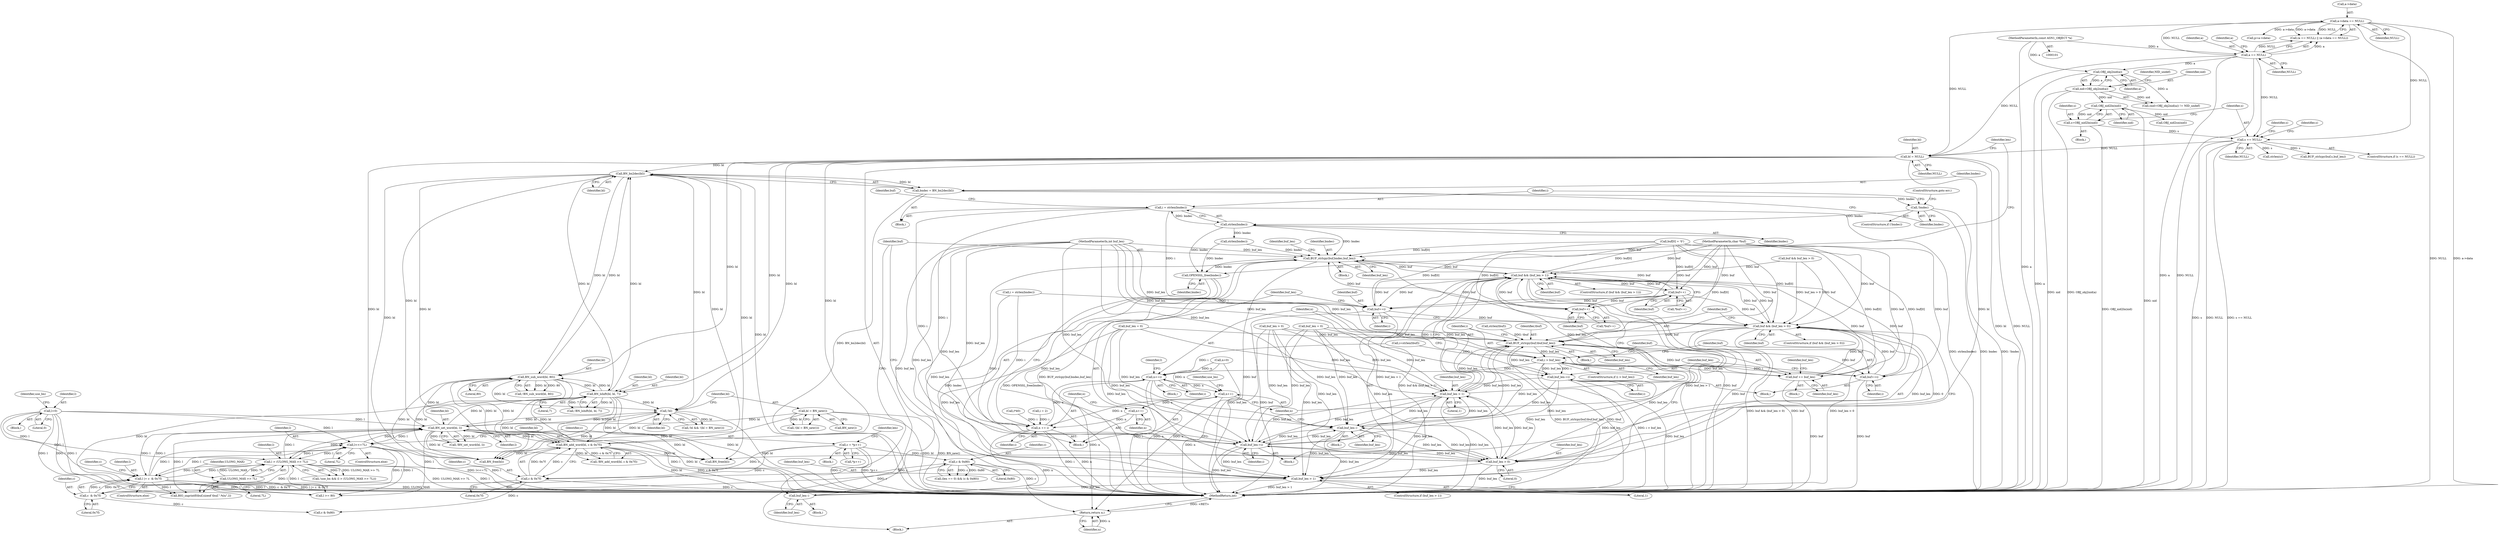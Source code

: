 digraph "0_openssl_0042fb5fd1c9d257d713b15a1f45da05cf5c1c87@API" {
"1000376" [label="(Call,i = strlen(bndec))"];
"1000378" [label="(Call,strlen(bndec))"];
"1000373" [label="(Call,!bndec)"];
"1000368" [label="(Call,bndec = BN_bn2dec(bl))"];
"1000370" [label="(Call,BN_bn2dec(bl))"];
"1000311" [label="(Call,BN_sub_word(bl, 80))"];
"1000283" [label="(Call,BN_lshift(bl, bl, 7))"];
"1000194" [label="(Call,bl = NULL)"];
"1000136" [label="(Call,a->data == NULL)"];
"1000133" [label="(Call,a == NULL)"];
"1000104" [label="(MethodParameterIn,const ASN1_OBJECT *a)"];
"1000159" [label="(Call,s == NULL)"];
"1000154" [label="(Call,s=OBJ_nid2ln(nid))"];
"1000156" [label="(Call,OBJ_nid2ln(nid))"];
"1000148" [label="(Call,nid=OBJ_obj2nid(a))"];
"1000150" [label="(Call,OBJ_obj2nid(a))"];
"1000271" [label="(Call,BN_set_word(bl, l))"];
"1000262" [label="(Call,!bl)"];
"1000232" [label="(Call,BN_add_word(bl, c & 0x7f))"];
"1000234" [label="(Call,c & 0x7f)"];
"1000211" [label="(Call,c = *p++)"];
"1000223" [label="(Call,c & 0x80)"];
"1000265" [label="(Call,bl = BN_new())"];
"1000289" [label="(Call,l<<=7L)"];
"1000254" [label="(Call,l > (ULONG_MAX >> 7L))"];
"1000239" [label="(Call,l |= c  & 0x7f)"];
"1000202" [label="(Call,l=0)"];
"1000241" [label="(Call,c  & 0x7f)"];
"1000256" [label="(Call,ULONG_MAX >> 7L)"];
"1000414" [label="(Call,buf+=i)"];
"1000343" [label="(Call,buf && (buf_len > 1))"];
"1000351" [label="(Call,buf++)"];
"1000396" [label="(Call,buf++)"];
"1000405" [label="(Call,BUF_strlcpy(buf,bndec,buf_len))"];
"1000425" [label="(Call,OPENSSL_free(bndec))"];
"1000440" [label="(Call,buf && (buf_len > 0))"];
"1000446" [label="(Call,BUF_strlcpy(buf,tbuf,buf_len))"];
"1000451" [label="(Call,i > buf_len)"];
"1000455" [label="(Call,buf += buf_len)"];
"1000463" [label="(Call,buf+=i)"];
"1000466" [label="(Call,buf_len-=i)"];
"1000345" [label="(Call,buf_len > 1)"];
"1000360" [label="(Call,buf_len--)"];
"1000390" [label="(Call,buf_len > 1)"];
"1000403" [label="(Call,buf_len--)"];
"1000417" [label="(Call,buf_len-=i)"];
"1000442" [label="(Call,buf_len > 0)"];
"1000469" [label="(Call,n+=i)"];
"1000362" [label="(Call,n++)"];
"1000420" [label="(Call,n++)"];
"1000422" [label="(Call,n += i)"];
"1000479" [label="(Return,return n;)"];
"1000379" [label="(Identifier,bndec)"];
"1000360" [label="(Call,buf_len--)"];
"1000339" [label="(Call,i*40)"];
"1000242" [label="(Identifier,c)"];
"1000311" [label="(Call,BN_sub_word(bl, 80))"];
"1000376" [label="(Call,i = strlen(bndec))"];
"1000417" [label="(Call,buf_len-=i)"];
"1000413" [label="(Block,)"];
"1000186" [label="(Call,p=a->data)"];
"1000285" [label="(Identifier,bl)"];
"1000265" [label="(Call,bl = BN_new())"];
"1000419" [label="(Identifier,i)"];
"1000422" [label="(Call,n += i)"];
"1000234" [label="(Call,c & 0x7f)"];
"1000150" [label="(Call,OBJ_obj2nid(a))"];
"1000258" [label="(Literal,7L)"];
"1000382" [label="(Call,i = strlen(bndec))"];
"1000416" [label="(Identifier,i)"];
"1000163" [label="(Identifier,s)"];
"1000271" [label="(Call,BN_set_word(bl, l))"];
"1000346" [label="(Identifier,buf_len)"];
"1000374" [label="(Identifier,bndec)"];
"1000134" [label="(Identifier,a)"];
"1000294" [label="(Block,)"];
"1000428" [label="(Block,)"];
"1000456" [label="(Identifier,buf)"];
"1000194" [label="(Call,bl = NULL)"];
"1000159" [label="(Call,s == NULL)"];
"1000403" [label="(Call,buf_len--)"];
"1000410" [label="(Identifier,buf_len)"];
"1000420" [label="(Call,n++)"];
"1000373" [label="(Call,!bndec)"];
"1000343" [label="(Call,buf && (buf_len > 1))"];
"1000255" [label="(Identifier,l)"];
"1000263" [label="(Identifier,bl)"];
"1000225" [label="(Literal,0x80)"];
"1000362" [label="(Call,n++)"];
"1000254" [label="(Call,l > (ULONG_MAX >> 7L))"];
"1000465" [label="(Identifier,i)"];
"1000158" [label="(ControlStructure,if (s == NULL))"];
"1000351" [label="(Call,buf++)"];
"1000442" [label="(Call,buf_len > 0)"];
"1000447" [label="(Identifier,buf)"];
"1000458" [label="(Call,buf_len = 0)"];
"1000213" [label="(Call,*p++)"];
"1000453" [label="(Identifier,buf_len)"];
"1000435" [label="(Call,i=strlen(tbuf))"];
"1000251" [label="(Call,!use_bn && (l > (ULONG_MAX >> 7L)))"];
"1000202" [label="(Call,l=0)"];
"1000133" [label="(Call,a == NULL)"];
"1000154" [label="(Call,s=OBJ_nid2ln(nid))"];
"1000201" [label="(Block,)"];
"1000121" [label="(Call,buf && buf_len > 0)"];
"1000407" [label="(Identifier,bndec)"];
"1000404" [label="(Identifier,buf_len)"];
"1000439" [label="(ControlStructure,if (buf && (buf_len > 0)))"];
"1000421" [label="(Identifier,n)"];
"1000347" [label="(Literal,1)"];
"1000256" [label="(Call,ULONG_MAX >> 7L)"];
"1000219" [label="(Call,(len == 0) && (c & 0x80))"];
"1000283" [label="(Call,BN_lshift(bl, bl, 7))"];
"1000418" [label="(Identifier,buf_len)"];
"1000286" [label="(Literal,7)"];
"1000470" [label="(Identifier,n)"];
"1000455" [label="(Call,buf += buf_len)"];
"1000240" [label="(Identifier,l)"];
"1000462" [label="(Block,)"];
"1000212" [label="(Identifier,c)"];
"1000440" [label="(Call,buf && (buf_len > 0))"];
"1000393" [label="(Block,)"];
"1000423" [label="(Identifier,n)"];
"1000352" [label="(Identifier,buf)"];
"1000284" [label="(Identifier,bl)"];
"1000445" [label="(Block,)"];
"1000206" [label="(Identifier,use_bn)"];
"1000164" [label="(Call,OBJ_nid2sn(nid))"];
"1000273" [label="(Identifier,l)"];
"1000147" [label="(Call,(nid=OBJ_obj2nid(a)) != NID_undef)"];
"1000261" [label="(Call,!bl && !(bl = BN_new()))"];
"1000388" [label="(Block,)"];
"1000451" [label="(Call,i > buf_len)"];
"1000457" [label="(Identifier,buf_len)"];
"1000415" [label="(Identifier,buf)"];
"1000312" [label="(Identifier,bl)"];
"1000480" [label="(Identifier,n)"];
"1000138" [label="(Identifier,a)"];
"1000196" [label="(Identifier,NULL)"];
"1000477" [label="(Call,BN_free(bl))"];
"1000157" [label="(Identifier,nid)"];
"1000223" [label="(Call,c & 0x80)"];
"1000109" [label="(Call,n=0)"];
"1000363" [label="(Identifier,n)"];
"1000450" [label="(ControlStructure,if (i > buf_len))"];
"1000211" [label="(Call,c = *p++)"];
"1000153" [label="(Block,)"];
"1000103" [label="(MethodParameterIn,int buf_len)"];
"1000377" [label="(Identifier,i)"];
"1000156" [label="(Call,OBJ_nid2ln(nid))"];
"1000291" [label="(Literal,7L)"];
"1000429" [label="(Call,BIO_snprintf(tbuf,sizeof tbuf,\".%lu\",l))"];
"1000371" [label="(Identifier,bl)"];
"1000484" [label="(Call,BN_free(bl))"];
"1000262" [label="(Call,!bl)"];
"1000368" [label="(Call,bndec = BN_bn2dec(bl))"];
"1000290" [label="(Identifier,l)"];
"1000270" [label="(Call,!BN_set_word(bl, l))"];
"1000123" [label="(Call,buf_len > 0)"];
"1000489" [label="(MethodReturn,int)"];
"1000469" [label="(Call,n+=i)"];
"1000414" [label="(Call,buf+=i)"];
"1000344" [label="(Identifier,buf)"];
"1000241" [label="(Call,c  & 0x7f)"];
"1000140" [label="(Identifier,NULL)"];
"1000232" [label="(Call,BN_add_word(bl, c & 0x7f))"];
"1000209" [label="(Block,)"];
"1000372" [label="(ControlStructure,if (!bndec))"];
"1000235" [label="(Identifier,c)"];
"1000161" [label="(Identifier,NULL)"];
"1000257" [label="(Identifier,ULONG_MAX)"];
"1000236" [label="(Literal,0x7f)"];
"1000350" [label="(Call,*buf++)"];
"1000137" [label="(Call,a->data)"];
"1000303" [label="(Call,i = 2)"];
"1000342" [label="(ControlStructure,if (buf && (buf_len > 1)))"];
"1000282" [label="(Call,!BN_lshift(bl, bl, 7))"];
"1000199" [label="(Identifier,len)"];
"1000155" [label="(Identifier,s)"];
"1000408" [label="(Identifier,buf_len)"];
"1000247" [label="(Identifier,c)"];
"1000204" [label="(Literal,0)"];
"1000425" [label="(Call,OPENSSL_free(bndec))"];
"1000136" [label="(Call,a->data == NULL)"];
"1000177" [label="(Call,strlen(s))"];
"1000381" [label="(Identifier,buf)"];
"1000167" [label="(Identifier,s)"];
"1000448" [label="(Identifier,tbuf)"];
"1000473" [label="(Identifier,l)"];
"1000395" [label="(Call,*buf++)"];
"1000406" [label="(Identifier,buf)"];
"1000195" [label="(Identifier,bl)"];
"1000459" [label="(Identifier,buf_len)"];
"1000463" [label="(Call,buf+=i)"];
"1000452" [label="(Identifier,i)"];
"1000106" [label="(Block,)"];
"1000267" [label="(Call,BN_new())"];
"1000437" [label="(Call,strlen(tbuf))"];
"1000466" [label="(Call,buf_len-=i)"];
"1000171" [label="(Call,BUF_strlcpy(buf,s,buf_len))"];
"1000238" [label="(ControlStructure,else)"];
"1000397" [label="(Identifier,buf)"];
"1000365" [label="(Identifier,use_bn)"];
"1000149" [label="(Identifier,nid)"];
"1000246" [label="(Call,c & 0x80)"];
"1000151" [label="(Identifier,a)"];
"1000272" [label="(Identifier,bl)"];
"1000239" [label="(Call,l |= c  & 0x7f)"];
"1000264" [label="(Call,!(bl = BN_new()))"];
"1000479" [label="(Return,return n;)"];
"1000366" [label="(Block,)"];
"1000313" [label="(Literal,80)"];
"1000160" [label="(Identifier,s)"];
"1000361" [label="(Identifier,buf_len)"];
"1000369" [label="(Identifier,bndec)"];
"1000266" [label="(Identifier,bl)"];
"1000389" [label="(ControlStructure,if (buf_len > 1))"];
"1000446" [label="(Call,BUF_strlcpy(buf,tbuf,buf_len))"];
"1000203" [label="(Identifier,l)"];
"1000345" [label="(Call,buf_len > 1)"];
"1000348" [label="(Block,)"];
"1000224" [label="(Identifier,c)"];
"1000233" [label="(Identifier,bl)"];
"1000444" [label="(Literal,0)"];
"1000467" [label="(Identifier,buf_len)"];
"1000288" [label="(ControlStructure,else)"];
"1000152" [label="(Identifier,NID_undef)"];
"1000126" [label="(Call,buf[0] = '\0')"];
"1000299" [label="(Call,l >= 80)"];
"1000243" [label="(Literal,0x7f)"];
"1000391" [label="(Identifier,buf_len)"];
"1000424" [label="(Identifier,i)"];
"1000148" [label="(Call,nid=OBJ_obj2nid(a))"];
"1000378" [label="(Call,strlen(bndec))"];
"1000132" [label="(Call,(a == NULL) || (a->data == NULL))"];
"1000135" [label="(Identifier,NULL)"];
"1000384" [label="(Call,strlen(bndec))"];
"1000405" [label="(Call,BUF_strlcpy(buf,bndec,buf_len))"];
"1000289" [label="(Call,l<<=7L)"];
"1000396" [label="(Call,buf++)"];
"1000449" [label="(Identifier,buf_len)"];
"1000390" [label="(Call,buf_len > 1)"];
"1000454" [label="(Block,)"];
"1000375" [label="(ControlStructure,goto err;)"];
"1000441" [label="(Identifier,buf)"];
"1000468" [label="(Identifier,i)"];
"1000426" [label="(Identifier,bndec)"];
"1000231" [label="(Call,!BN_add_word(bl, c & 0x7f))"];
"1000464" [label="(Identifier,buf)"];
"1000471" [label="(Identifier,i)"];
"1000310" [label="(Call,!BN_sub_word(bl, 80))"];
"1000104" [label="(MethodParameterIn,const ASN1_OBJECT *a)"];
"1000443" [label="(Identifier,buf_len)"];
"1000409" [label="(Call,buf_len = 0)"];
"1000102" [label="(MethodParameterIn,char *buf)"];
"1000392" [label="(Literal,1)"];
"1000217" [label="(Identifier,len)"];
"1000370" [label="(Call,BN_bn2dec(bl))"];
"1000376" -> "1000366"  [label="AST: "];
"1000376" -> "1000378"  [label="CFG: "];
"1000377" -> "1000376"  [label="AST: "];
"1000378" -> "1000376"  [label="AST: "];
"1000381" -> "1000376"  [label="CFG: "];
"1000376" -> "1000489"  [label="DDG: strlen(bndec)"];
"1000378" -> "1000376"  [label="DDG: bndec"];
"1000376" -> "1000414"  [label="DDG: i"];
"1000376" -> "1000417"  [label="DDG: i"];
"1000376" -> "1000422"  [label="DDG: i"];
"1000378" -> "1000379"  [label="CFG: "];
"1000379" -> "1000378"  [label="AST: "];
"1000373" -> "1000378"  [label="DDG: bndec"];
"1000378" -> "1000384"  [label="DDG: bndec"];
"1000378" -> "1000405"  [label="DDG: bndec"];
"1000378" -> "1000425"  [label="DDG: bndec"];
"1000373" -> "1000372"  [label="AST: "];
"1000373" -> "1000374"  [label="CFG: "];
"1000374" -> "1000373"  [label="AST: "];
"1000375" -> "1000373"  [label="CFG: "];
"1000377" -> "1000373"  [label="CFG: "];
"1000373" -> "1000489"  [label="DDG: !bndec"];
"1000373" -> "1000489"  [label="DDG: bndec"];
"1000368" -> "1000373"  [label="DDG: bndec"];
"1000368" -> "1000366"  [label="AST: "];
"1000368" -> "1000370"  [label="CFG: "];
"1000369" -> "1000368"  [label="AST: "];
"1000370" -> "1000368"  [label="AST: "];
"1000374" -> "1000368"  [label="CFG: "];
"1000368" -> "1000489"  [label="DDG: BN_bn2dec(bl)"];
"1000370" -> "1000368"  [label="DDG: bl"];
"1000370" -> "1000371"  [label="CFG: "];
"1000371" -> "1000370"  [label="AST: "];
"1000370" -> "1000489"  [label="DDG: bl"];
"1000370" -> "1000232"  [label="DDG: bl"];
"1000370" -> "1000262"  [label="DDG: bl"];
"1000370" -> "1000283"  [label="DDG: bl"];
"1000370" -> "1000311"  [label="DDG: bl"];
"1000311" -> "1000370"  [label="DDG: bl"];
"1000283" -> "1000370"  [label="DDG: bl"];
"1000194" -> "1000370"  [label="DDG: bl"];
"1000271" -> "1000370"  [label="DDG: bl"];
"1000232" -> "1000370"  [label="DDG: bl"];
"1000370" -> "1000477"  [label="DDG: bl"];
"1000370" -> "1000484"  [label="DDG: bl"];
"1000311" -> "1000310"  [label="AST: "];
"1000311" -> "1000313"  [label="CFG: "];
"1000312" -> "1000311"  [label="AST: "];
"1000313" -> "1000311"  [label="AST: "];
"1000310" -> "1000311"  [label="CFG: "];
"1000311" -> "1000489"  [label="DDG: bl"];
"1000311" -> "1000232"  [label="DDG: bl"];
"1000311" -> "1000262"  [label="DDG: bl"];
"1000311" -> "1000283"  [label="DDG: bl"];
"1000311" -> "1000310"  [label="DDG: bl"];
"1000311" -> "1000310"  [label="DDG: 80"];
"1000283" -> "1000311"  [label="DDG: bl"];
"1000194" -> "1000311"  [label="DDG: bl"];
"1000271" -> "1000311"  [label="DDG: bl"];
"1000232" -> "1000311"  [label="DDG: bl"];
"1000311" -> "1000477"  [label="DDG: bl"];
"1000311" -> "1000484"  [label="DDG: bl"];
"1000283" -> "1000282"  [label="AST: "];
"1000283" -> "1000286"  [label="CFG: "];
"1000284" -> "1000283"  [label="AST: "];
"1000285" -> "1000283"  [label="AST: "];
"1000286" -> "1000283"  [label="AST: "];
"1000282" -> "1000283"  [label="CFG: "];
"1000283" -> "1000489"  [label="DDG: bl"];
"1000283" -> "1000232"  [label="DDG: bl"];
"1000283" -> "1000262"  [label="DDG: bl"];
"1000283" -> "1000282"  [label="DDG: bl"];
"1000283" -> "1000282"  [label="DDG: 7"];
"1000194" -> "1000283"  [label="DDG: bl"];
"1000271" -> "1000283"  [label="DDG: bl"];
"1000232" -> "1000283"  [label="DDG: bl"];
"1000283" -> "1000477"  [label="DDG: bl"];
"1000283" -> "1000484"  [label="DDG: bl"];
"1000194" -> "1000106"  [label="AST: "];
"1000194" -> "1000196"  [label="CFG: "];
"1000195" -> "1000194"  [label="AST: "];
"1000196" -> "1000194"  [label="AST: "];
"1000199" -> "1000194"  [label="CFG: "];
"1000194" -> "1000489"  [label="DDG: bl"];
"1000194" -> "1000489"  [label="DDG: NULL"];
"1000136" -> "1000194"  [label="DDG: NULL"];
"1000133" -> "1000194"  [label="DDG: NULL"];
"1000159" -> "1000194"  [label="DDG: NULL"];
"1000194" -> "1000232"  [label="DDG: bl"];
"1000194" -> "1000262"  [label="DDG: bl"];
"1000194" -> "1000477"  [label="DDG: bl"];
"1000194" -> "1000484"  [label="DDG: bl"];
"1000136" -> "1000132"  [label="AST: "];
"1000136" -> "1000140"  [label="CFG: "];
"1000137" -> "1000136"  [label="AST: "];
"1000140" -> "1000136"  [label="AST: "];
"1000132" -> "1000136"  [label="CFG: "];
"1000136" -> "1000489"  [label="DDG: NULL"];
"1000136" -> "1000489"  [label="DDG: a->data"];
"1000136" -> "1000132"  [label="DDG: a->data"];
"1000136" -> "1000132"  [label="DDG: NULL"];
"1000133" -> "1000136"  [label="DDG: NULL"];
"1000136" -> "1000159"  [label="DDG: NULL"];
"1000136" -> "1000186"  [label="DDG: a->data"];
"1000133" -> "1000132"  [label="AST: "];
"1000133" -> "1000135"  [label="CFG: "];
"1000134" -> "1000133"  [label="AST: "];
"1000135" -> "1000133"  [label="AST: "];
"1000138" -> "1000133"  [label="CFG: "];
"1000132" -> "1000133"  [label="CFG: "];
"1000133" -> "1000489"  [label="DDG: a"];
"1000133" -> "1000489"  [label="DDG: NULL"];
"1000133" -> "1000132"  [label="DDG: a"];
"1000133" -> "1000132"  [label="DDG: NULL"];
"1000104" -> "1000133"  [label="DDG: a"];
"1000133" -> "1000150"  [label="DDG: a"];
"1000133" -> "1000159"  [label="DDG: NULL"];
"1000104" -> "1000101"  [label="AST: "];
"1000104" -> "1000489"  [label="DDG: a"];
"1000104" -> "1000150"  [label="DDG: a"];
"1000159" -> "1000158"  [label="AST: "];
"1000159" -> "1000161"  [label="CFG: "];
"1000160" -> "1000159"  [label="AST: "];
"1000161" -> "1000159"  [label="AST: "];
"1000163" -> "1000159"  [label="CFG: "];
"1000167" -> "1000159"  [label="CFG: "];
"1000159" -> "1000489"  [label="DDG: s == NULL"];
"1000159" -> "1000489"  [label="DDG: s"];
"1000159" -> "1000489"  [label="DDG: NULL"];
"1000154" -> "1000159"  [label="DDG: s"];
"1000159" -> "1000171"  [label="DDG: s"];
"1000159" -> "1000177"  [label="DDG: s"];
"1000154" -> "1000153"  [label="AST: "];
"1000154" -> "1000156"  [label="CFG: "];
"1000155" -> "1000154"  [label="AST: "];
"1000156" -> "1000154"  [label="AST: "];
"1000160" -> "1000154"  [label="CFG: "];
"1000154" -> "1000489"  [label="DDG: OBJ_nid2ln(nid)"];
"1000156" -> "1000154"  [label="DDG: nid"];
"1000156" -> "1000157"  [label="CFG: "];
"1000157" -> "1000156"  [label="AST: "];
"1000156" -> "1000489"  [label="DDG: nid"];
"1000148" -> "1000156"  [label="DDG: nid"];
"1000156" -> "1000164"  [label="DDG: nid"];
"1000148" -> "1000147"  [label="AST: "];
"1000148" -> "1000150"  [label="CFG: "];
"1000149" -> "1000148"  [label="AST: "];
"1000150" -> "1000148"  [label="AST: "];
"1000152" -> "1000148"  [label="CFG: "];
"1000148" -> "1000489"  [label="DDG: nid"];
"1000148" -> "1000489"  [label="DDG: OBJ_obj2nid(a)"];
"1000148" -> "1000147"  [label="DDG: nid"];
"1000150" -> "1000148"  [label="DDG: a"];
"1000150" -> "1000151"  [label="CFG: "];
"1000151" -> "1000150"  [label="AST: "];
"1000150" -> "1000489"  [label="DDG: a"];
"1000150" -> "1000147"  [label="DDG: a"];
"1000271" -> "1000270"  [label="AST: "];
"1000271" -> "1000273"  [label="CFG: "];
"1000272" -> "1000271"  [label="AST: "];
"1000273" -> "1000271"  [label="AST: "];
"1000270" -> "1000271"  [label="CFG: "];
"1000271" -> "1000489"  [label="DDG: l"];
"1000271" -> "1000489"  [label="DDG: bl"];
"1000271" -> "1000232"  [label="DDG: bl"];
"1000271" -> "1000239"  [label="DDG: l"];
"1000271" -> "1000254"  [label="DDG: l"];
"1000271" -> "1000262"  [label="DDG: bl"];
"1000271" -> "1000270"  [label="DDG: bl"];
"1000271" -> "1000270"  [label="DDG: l"];
"1000262" -> "1000271"  [label="DDG: bl"];
"1000265" -> "1000271"  [label="DDG: bl"];
"1000289" -> "1000271"  [label="DDG: l"];
"1000254" -> "1000271"  [label="DDG: l"];
"1000239" -> "1000271"  [label="DDG: l"];
"1000202" -> "1000271"  [label="DDG: l"];
"1000271" -> "1000289"  [label="DDG: l"];
"1000271" -> "1000299"  [label="DDG: l"];
"1000271" -> "1000429"  [label="DDG: l"];
"1000271" -> "1000477"  [label="DDG: bl"];
"1000271" -> "1000484"  [label="DDG: bl"];
"1000262" -> "1000261"  [label="AST: "];
"1000262" -> "1000263"  [label="CFG: "];
"1000263" -> "1000262"  [label="AST: "];
"1000266" -> "1000262"  [label="CFG: "];
"1000261" -> "1000262"  [label="CFG: "];
"1000262" -> "1000489"  [label="DDG: bl"];
"1000262" -> "1000261"  [label="DDG: bl"];
"1000232" -> "1000262"  [label="DDG: bl"];
"1000262" -> "1000484"  [label="DDG: bl"];
"1000232" -> "1000231"  [label="AST: "];
"1000232" -> "1000234"  [label="CFG: "];
"1000233" -> "1000232"  [label="AST: "];
"1000234" -> "1000232"  [label="AST: "];
"1000231" -> "1000232"  [label="CFG: "];
"1000232" -> "1000489"  [label="DDG: bl"];
"1000232" -> "1000489"  [label="DDG: c & 0x7f"];
"1000232" -> "1000231"  [label="DDG: bl"];
"1000232" -> "1000231"  [label="DDG: c & 0x7f"];
"1000234" -> "1000232"  [label="DDG: c"];
"1000234" -> "1000232"  [label="DDG: 0x7f"];
"1000232" -> "1000477"  [label="DDG: bl"];
"1000232" -> "1000484"  [label="DDG: bl"];
"1000234" -> "1000236"  [label="CFG: "];
"1000235" -> "1000234"  [label="AST: "];
"1000236" -> "1000234"  [label="AST: "];
"1000234" -> "1000489"  [label="DDG: c"];
"1000211" -> "1000234"  [label="DDG: c"];
"1000223" -> "1000234"  [label="DDG: c"];
"1000234" -> "1000246"  [label="DDG: c"];
"1000211" -> "1000209"  [label="AST: "];
"1000211" -> "1000213"  [label="CFG: "];
"1000212" -> "1000211"  [label="AST: "];
"1000213" -> "1000211"  [label="AST: "];
"1000217" -> "1000211"  [label="CFG: "];
"1000211" -> "1000489"  [label="DDG: c"];
"1000211" -> "1000489"  [label="DDG: *p++"];
"1000211" -> "1000223"  [label="DDG: c"];
"1000211" -> "1000241"  [label="DDG: c"];
"1000223" -> "1000219"  [label="AST: "];
"1000223" -> "1000225"  [label="CFG: "];
"1000224" -> "1000223"  [label="AST: "];
"1000225" -> "1000223"  [label="AST: "];
"1000219" -> "1000223"  [label="CFG: "];
"1000223" -> "1000489"  [label="DDG: c"];
"1000223" -> "1000219"  [label="DDG: c"];
"1000223" -> "1000219"  [label="DDG: 0x80"];
"1000223" -> "1000241"  [label="DDG: c"];
"1000265" -> "1000264"  [label="AST: "];
"1000265" -> "1000267"  [label="CFG: "];
"1000266" -> "1000265"  [label="AST: "];
"1000267" -> "1000265"  [label="AST: "];
"1000264" -> "1000265"  [label="CFG: "];
"1000265" -> "1000489"  [label="DDG: BN_new()"];
"1000265" -> "1000489"  [label="DDG: bl"];
"1000265" -> "1000264"  [label="DDG: bl"];
"1000265" -> "1000484"  [label="DDG: bl"];
"1000289" -> "1000288"  [label="AST: "];
"1000289" -> "1000291"  [label="CFG: "];
"1000290" -> "1000289"  [label="AST: "];
"1000291" -> "1000289"  [label="AST: "];
"1000212" -> "1000289"  [label="CFG: "];
"1000289" -> "1000489"  [label="DDG: l"];
"1000289" -> "1000489"  [label="DDG: l<<=7L"];
"1000289" -> "1000239"  [label="DDG: l"];
"1000289" -> "1000254"  [label="DDG: l"];
"1000254" -> "1000289"  [label="DDG: l"];
"1000239" -> "1000289"  [label="DDG: l"];
"1000202" -> "1000289"  [label="DDG: l"];
"1000289" -> "1000299"  [label="DDG: l"];
"1000289" -> "1000429"  [label="DDG: l"];
"1000254" -> "1000251"  [label="AST: "];
"1000254" -> "1000256"  [label="CFG: "];
"1000255" -> "1000254"  [label="AST: "];
"1000256" -> "1000254"  [label="AST: "];
"1000251" -> "1000254"  [label="CFG: "];
"1000254" -> "1000489"  [label="DDG: l"];
"1000254" -> "1000489"  [label="DDG: ULONG_MAX >> 7L"];
"1000254" -> "1000239"  [label="DDG: l"];
"1000254" -> "1000251"  [label="DDG: l"];
"1000254" -> "1000251"  [label="DDG: ULONG_MAX >> 7L"];
"1000239" -> "1000254"  [label="DDG: l"];
"1000202" -> "1000254"  [label="DDG: l"];
"1000256" -> "1000254"  [label="DDG: ULONG_MAX"];
"1000256" -> "1000254"  [label="DDG: 7L"];
"1000254" -> "1000299"  [label="DDG: l"];
"1000254" -> "1000429"  [label="DDG: l"];
"1000239" -> "1000238"  [label="AST: "];
"1000239" -> "1000241"  [label="CFG: "];
"1000240" -> "1000239"  [label="AST: "];
"1000241" -> "1000239"  [label="AST: "];
"1000247" -> "1000239"  [label="CFG: "];
"1000239" -> "1000489"  [label="DDG: l |= c  & 0x7f"];
"1000239" -> "1000489"  [label="DDG: l"];
"1000239" -> "1000489"  [label="DDG: c  & 0x7f"];
"1000202" -> "1000239"  [label="DDG: l"];
"1000241" -> "1000239"  [label="DDG: c"];
"1000241" -> "1000239"  [label="DDG: 0x7f"];
"1000239" -> "1000299"  [label="DDG: l"];
"1000239" -> "1000429"  [label="DDG: l"];
"1000202" -> "1000201"  [label="AST: "];
"1000202" -> "1000204"  [label="CFG: "];
"1000203" -> "1000202"  [label="AST: "];
"1000204" -> "1000202"  [label="AST: "];
"1000206" -> "1000202"  [label="CFG: "];
"1000202" -> "1000489"  [label="DDG: l"];
"1000202" -> "1000299"  [label="DDG: l"];
"1000202" -> "1000429"  [label="DDG: l"];
"1000241" -> "1000243"  [label="CFG: "];
"1000242" -> "1000241"  [label="AST: "];
"1000243" -> "1000241"  [label="AST: "];
"1000241" -> "1000246"  [label="DDG: c"];
"1000256" -> "1000258"  [label="CFG: "];
"1000257" -> "1000256"  [label="AST: "];
"1000258" -> "1000256"  [label="AST: "];
"1000256" -> "1000489"  [label="DDG: ULONG_MAX"];
"1000414" -> "1000413"  [label="AST: "];
"1000414" -> "1000416"  [label="CFG: "];
"1000415" -> "1000414"  [label="AST: "];
"1000416" -> "1000414"  [label="AST: "];
"1000418" -> "1000414"  [label="CFG: "];
"1000414" -> "1000489"  [label="DDG: buf"];
"1000414" -> "1000343"  [label="DDG: buf"];
"1000382" -> "1000414"  [label="DDG: i"];
"1000343" -> "1000414"  [label="DDG: buf"];
"1000126" -> "1000414"  [label="DDG: buf[0]"];
"1000351" -> "1000414"  [label="DDG: buf"];
"1000102" -> "1000414"  [label="DDG: buf"];
"1000414" -> "1000440"  [label="DDG: buf"];
"1000343" -> "1000342"  [label="AST: "];
"1000343" -> "1000344"  [label="CFG: "];
"1000343" -> "1000345"  [label="CFG: "];
"1000344" -> "1000343"  [label="AST: "];
"1000345" -> "1000343"  [label="AST: "];
"1000352" -> "1000343"  [label="CFG: "];
"1000363" -> "1000343"  [label="CFG: "];
"1000343" -> "1000489"  [label="DDG: buf"];
"1000343" -> "1000489"  [label="DDG: buf && (buf_len > 1)"];
"1000343" -> "1000489"  [label="DDG: buf_len > 1"];
"1000126" -> "1000343"  [label="DDG: buf[0]"];
"1000455" -> "1000343"  [label="DDG: buf"];
"1000463" -> "1000343"  [label="DDG: buf"];
"1000121" -> "1000343"  [label="DDG: buf"];
"1000405" -> "1000343"  [label="DDG: buf"];
"1000440" -> "1000343"  [label="DDG: buf"];
"1000351" -> "1000343"  [label="DDG: buf"];
"1000102" -> "1000343"  [label="DDG: buf"];
"1000390" -> "1000343"  [label="DDG: buf_len > 1"];
"1000345" -> "1000343"  [label="DDG: buf_len"];
"1000345" -> "1000343"  [label="DDG: 1"];
"1000343" -> "1000351"  [label="DDG: buf"];
"1000343" -> "1000396"  [label="DDG: buf"];
"1000343" -> "1000405"  [label="DDG: buf"];
"1000343" -> "1000440"  [label="DDG: buf"];
"1000351" -> "1000350"  [label="AST: "];
"1000351" -> "1000352"  [label="CFG: "];
"1000352" -> "1000351"  [label="AST: "];
"1000350" -> "1000351"  [label="CFG: "];
"1000351" -> "1000489"  [label="DDG: buf"];
"1000126" -> "1000351"  [label="DDG: buf[0]"];
"1000102" -> "1000351"  [label="DDG: buf"];
"1000351" -> "1000396"  [label="DDG: buf"];
"1000351" -> "1000405"  [label="DDG: buf"];
"1000351" -> "1000440"  [label="DDG: buf"];
"1000396" -> "1000395"  [label="AST: "];
"1000396" -> "1000397"  [label="CFG: "];
"1000397" -> "1000396"  [label="AST: "];
"1000395" -> "1000396"  [label="CFG: "];
"1000126" -> "1000396"  [label="DDG: buf[0]"];
"1000102" -> "1000396"  [label="DDG: buf"];
"1000396" -> "1000405"  [label="DDG: buf"];
"1000405" -> "1000388"  [label="AST: "];
"1000405" -> "1000408"  [label="CFG: "];
"1000406" -> "1000405"  [label="AST: "];
"1000407" -> "1000405"  [label="AST: "];
"1000408" -> "1000405"  [label="AST: "];
"1000410" -> "1000405"  [label="CFG: "];
"1000405" -> "1000489"  [label="DDG: BUF_strlcpy(buf,bndec,buf_len)"];
"1000405" -> "1000489"  [label="DDG: buf"];
"1000126" -> "1000405"  [label="DDG: buf[0]"];
"1000102" -> "1000405"  [label="DDG: buf"];
"1000384" -> "1000405"  [label="DDG: bndec"];
"1000403" -> "1000405"  [label="DDG: buf_len"];
"1000390" -> "1000405"  [label="DDG: buf_len"];
"1000103" -> "1000405"  [label="DDG: buf_len"];
"1000405" -> "1000425"  [label="DDG: bndec"];
"1000405" -> "1000440"  [label="DDG: buf"];
"1000425" -> "1000294"  [label="AST: "];
"1000425" -> "1000426"  [label="CFG: "];
"1000426" -> "1000425"  [label="AST: "];
"1000199" -> "1000425"  [label="CFG: "];
"1000425" -> "1000489"  [label="DDG: bndec"];
"1000425" -> "1000489"  [label="DDG: OPENSSL_free(bndec)"];
"1000384" -> "1000425"  [label="DDG: bndec"];
"1000440" -> "1000439"  [label="AST: "];
"1000440" -> "1000441"  [label="CFG: "];
"1000440" -> "1000442"  [label="CFG: "];
"1000441" -> "1000440"  [label="AST: "];
"1000442" -> "1000440"  [label="AST: "];
"1000447" -> "1000440"  [label="CFG: "];
"1000470" -> "1000440"  [label="CFG: "];
"1000440" -> "1000489"  [label="DDG: buf_len > 0"];
"1000440" -> "1000489"  [label="DDG: buf && (buf_len > 0)"];
"1000440" -> "1000489"  [label="DDG: buf"];
"1000126" -> "1000440"  [label="DDG: buf[0]"];
"1000455" -> "1000440"  [label="DDG: buf"];
"1000463" -> "1000440"  [label="DDG: buf"];
"1000121" -> "1000440"  [label="DDG: buf"];
"1000121" -> "1000440"  [label="DDG: buf_len > 0"];
"1000102" -> "1000440"  [label="DDG: buf"];
"1000442" -> "1000440"  [label="DDG: buf_len"];
"1000442" -> "1000440"  [label="DDG: 0"];
"1000440" -> "1000446"  [label="DDG: buf"];
"1000446" -> "1000445"  [label="AST: "];
"1000446" -> "1000449"  [label="CFG: "];
"1000447" -> "1000446"  [label="AST: "];
"1000448" -> "1000446"  [label="AST: "];
"1000449" -> "1000446"  [label="AST: "];
"1000452" -> "1000446"  [label="CFG: "];
"1000446" -> "1000489"  [label="DDG: BUF_strlcpy(buf,tbuf,buf_len)"];
"1000446" -> "1000489"  [label="DDG: tbuf"];
"1000126" -> "1000446"  [label="DDG: buf[0]"];
"1000102" -> "1000446"  [label="DDG: buf"];
"1000437" -> "1000446"  [label="DDG: tbuf"];
"1000442" -> "1000446"  [label="DDG: buf_len"];
"1000466" -> "1000446"  [label="DDG: buf_len"];
"1000345" -> "1000446"  [label="DDG: buf_len"];
"1000123" -> "1000446"  [label="DDG: buf_len"];
"1000458" -> "1000446"  [label="DDG: buf_len"];
"1000360" -> "1000446"  [label="DDG: buf_len"];
"1000417" -> "1000446"  [label="DDG: buf_len"];
"1000409" -> "1000446"  [label="DDG: buf_len"];
"1000103" -> "1000446"  [label="DDG: buf_len"];
"1000446" -> "1000451"  [label="DDG: buf_len"];
"1000446" -> "1000455"  [label="DDG: buf"];
"1000446" -> "1000463"  [label="DDG: buf"];
"1000451" -> "1000450"  [label="AST: "];
"1000451" -> "1000453"  [label="CFG: "];
"1000452" -> "1000451"  [label="AST: "];
"1000453" -> "1000451"  [label="AST: "];
"1000456" -> "1000451"  [label="CFG: "];
"1000464" -> "1000451"  [label="CFG: "];
"1000451" -> "1000489"  [label="DDG: i > buf_len"];
"1000435" -> "1000451"  [label="DDG: i"];
"1000103" -> "1000451"  [label="DDG: buf_len"];
"1000451" -> "1000455"  [label="DDG: buf_len"];
"1000451" -> "1000463"  [label="DDG: i"];
"1000451" -> "1000466"  [label="DDG: i"];
"1000451" -> "1000466"  [label="DDG: buf_len"];
"1000451" -> "1000469"  [label="DDG: i"];
"1000455" -> "1000454"  [label="AST: "];
"1000455" -> "1000457"  [label="CFG: "];
"1000456" -> "1000455"  [label="AST: "];
"1000457" -> "1000455"  [label="AST: "];
"1000459" -> "1000455"  [label="CFG: "];
"1000455" -> "1000489"  [label="DDG: buf"];
"1000103" -> "1000455"  [label="DDG: buf_len"];
"1000126" -> "1000455"  [label="DDG: buf[0]"];
"1000102" -> "1000455"  [label="DDG: buf"];
"1000463" -> "1000462"  [label="AST: "];
"1000463" -> "1000465"  [label="CFG: "];
"1000464" -> "1000463"  [label="AST: "];
"1000465" -> "1000463"  [label="AST: "];
"1000467" -> "1000463"  [label="CFG: "];
"1000463" -> "1000489"  [label="DDG: buf"];
"1000126" -> "1000463"  [label="DDG: buf[0]"];
"1000102" -> "1000463"  [label="DDG: buf"];
"1000466" -> "1000462"  [label="AST: "];
"1000466" -> "1000468"  [label="CFG: "];
"1000467" -> "1000466"  [label="AST: "];
"1000468" -> "1000466"  [label="AST: "];
"1000470" -> "1000466"  [label="CFG: "];
"1000466" -> "1000489"  [label="DDG: buf_len"];
"1000466" -> "1000345"  [label="DDG: buf_len"];
"1000466" -> "1000360"  [label="DDG: buf_len"];
"1000466" -> "1000390"  [label="DDG: buf_len"];
"1000466" -> "1000417"  [label="DDG: buf_len"];
"1000466" -> "1000442"  [label="DDG: buf_len"];
"1000103" -> "1000466"  [label="DDG: buf_len"];
"1000345" -> "1000347"  [label="CFG: "];
"1000346" -> "1000345"  [label="AST: "];
"1000347" -> "1000345"  [label="AST: "];
"1000345" -> "1000489"  [label="DDG: buf_len"];
"1000442" -> "1000345"  [label="DDG: buf_len"];
"1000123" -> "1000345"  [label="DDG: buf_len"];
"1000458" -> "1000345"  [label="DDG: buf_len"];
"1000360" -> "1000345"  [label="DDG: buf_len"];
"1000417" -> "1000345"  [label="DDG: buf_len"];
"1000409" -> "1000345"  [label="DDG: buf_len"];
"1000103" -> "1000345"  [label="DDG: buf_len"];
"1000345" -> "1000360"  [label="DDG: buf_len"];
"1000345" -> "1000390"  [label="DDG: buf_len"];
"1000345" -> "1000417"  [label="DDG: buf_len"];
"1000345" -> "1000442"  [label="DDG: buf_len"];
"1000360" -> "1000348"  [label="AST: "];
"1000360" -> "1000361"  [label="CFG: "];
"1000361" -> "1000360"  [label="AST: "];
"1000363" -> "1000360"  [label="CFG: "];
"1000360" -> "1000489"  [label="DDG: buf_len"];
"1000442" -> "1000360"  [label="DDG: buf_len"];
"1000123" -> "1000360"  [label="DDG: buf_len"];
"1000458" -> "1000360"  [label="DDG: buf_len"];
"1000417" -> "1000360"  [label="DDG: buf_len"];
"1000409" -> "1000360"  [label="DDG: buf_len"];
"1000103" -> "1000360"  [label="DDG: buf_len"];
"1000360" -> "1000390"  [label="DDG: buf_len"];
"1000360" -> "1000417"  [label="DDG: buf_len"];
"1000360" -> "1000442"  [label="DDG: buf_len"];
"1000390" -> "1000389"  [label="AST: "];
"1000390" -> "1000392"  [label="CFG: "];
"1000391" -> "1000390"  [label="AST: "];
"1000392" -> "1000390"  [label="AST: "];
"1000397" -> "1000390"  [label="CFG: "];
"1000406" -> "1000390"  [label="CFG: "];
"1000390" -> "1000489"  [label="DDG: buf_len > 1"];
"1000442" -> "1000390"  [label="DDG: buf_len"];
"1000123" -> "1000390"  [label="DDG: buf_len"];
"1000458" -> "1000390"  [label="DDG: buf_len"];
"1000417" -> "1000390"  [label="DDG: buf_len"];
"1000409" -> "1000390"  [label="DDG: buf_len"];
"1000103" -> "1000390"  [label="DDG: buf_len"];
"1000390" -> "1000403"  [label="DDG: buf_len"];
"1000403" -> "1000393"  [label="AST: "];
"1000403" -> "1000404"  [label="CFG: "];
"1000404" -> "1000403"  [label="AST: "];
"1000406" -> "1000403"  [label="CFG: "];
"1000103" -> "1000403"  [label="DDG: buf_len"];
"1000417" -> "1000413"  [label="AST: "];
"1000417" -> "1000419"  [label="CFG: "];
"1000418" -> "1000417"  [label="AST: "];
"1000419" -> "1000417"  [label="AST: "];
"1000421" -> "1000417"  [label="CFG: "];
"1000417" -> "1000489"  [label="DDG: buf_len"];
"1000382" -> "1000417"  [label="DDG: i"];
"1000442" -> "1000417"  [label="DDG: buf_len"];
"1000123" -> "1000417"  [label="DDG: buf_len"];
"1000458" -> "1000417"  [label="DDG: buf_len"];
"1000409" -> "1000417"  [label="DDG: buf_len"];
"1000103" -> "1000417"  [label="DDG: buf_len"];
"1000417" -> "1000442"  [label="DDG: buf_len"];
"1000442" -> "1000444"  [label="CFG: "];
"1000443" -> "1000442"  [label="AST: "];
"1000444" -> "1000442"  [label="AST: "];
"1000442" -> "1000489"  [label="DDG: buf_len"];
"1000123" -> "1000442"  [label="DDG: buf_len"];
"1000458" -> "1000442"  [label="DDG: buf_len"];
"1000409" -> "1000442"  [label="DDG: buf_len"];
"1000103" -> "1000442"  [label="DDG: buf_len"];
"1000469" -> "1000428"  [label="AST: "];
"1000469" -> "1000471"  [label="CFG: "];
"1000470" -> "1000469"  [label="AST: "];
"1000471" -> "1000469"  [label="AST: "];
"1000473" -> "1000469"  [label="CFG: "];
"1000469" -> "1000489"  [label="DDG: i"];
"1000469" -> "1000489"  [label="DDG: n"];
"1000469" -> "1000362"  [label="DDG: n"];
"1000435" -> "1000469"  [label="DDG: i"];
"1000422" -> "1000469"  [label="DDG: n"];
"1000109" -> "1000469"  [label="DDG: n"];
"1000469" -> "1000479"  [label="DDG: n"];
"1000362" -> "1000294"  [label="AST: "];
"1000362" -> "1000363"  [label="CFG: "];
"1000363" -> "1000362"  [label="AST: "];
"1000365" -> "1000362"  [label="CFG: "];
"1000362" -> "1000489"  [label="DDG: n"];
"1000422" -> "1000362"  [label="DDG: n"];
"1000109" -> "1000362"  [label="DDG: n"];
"1000362" -> "1000420"  [label="DDG: n"];
"1000420" -> "1000294"  [label="AST: "];
"1000420" -> "1000421"  [label="CFG: "];
"1000421" -> "1000420"  [label="AST: "];
"1000423" -> "1000420"  [label="CFG: "];
"1000420" -> "1000422"  [label="DDG: n"];
"1000422" -> "1000294"  [label="AST: "];
"1000422" -> "1000424"  [label="CFG: "];
"1000423" -> "1000422"  [label="AST: "];
"1000424" -> "1000422"  [label="AST: "];
"1000426" -> "1000422"  [label="CFG: "];
"1000422" -> "1000489"  [label="DDG: n"];
"1000422" -> "1000489"  [label="DDG: i"];
"1000382" -> "1000422"  [label="DDG: i"];
"1000303" -> "1000422"  [label="DDG: i"];
"1000339" -> "1000422"  [label="DDG: i"];
"1000422" -> "1000479"  [label="DDG: n"];
"1000479" -> "1000106"  [label="AST: "];
"1000479" -> "1000480"  [label="CFG: "];
"1000480" -> "1000479"  [label="AST: "];
"1000489" -> "1000479"  [label="CFG: "];
"1000479" -> "1000489"  [label="DDG: <RET>"];
"1000480" -> "1000479"  [label="DDG: n"];
"1000109" -> "1000479"  [label="DDG: n"];
}
